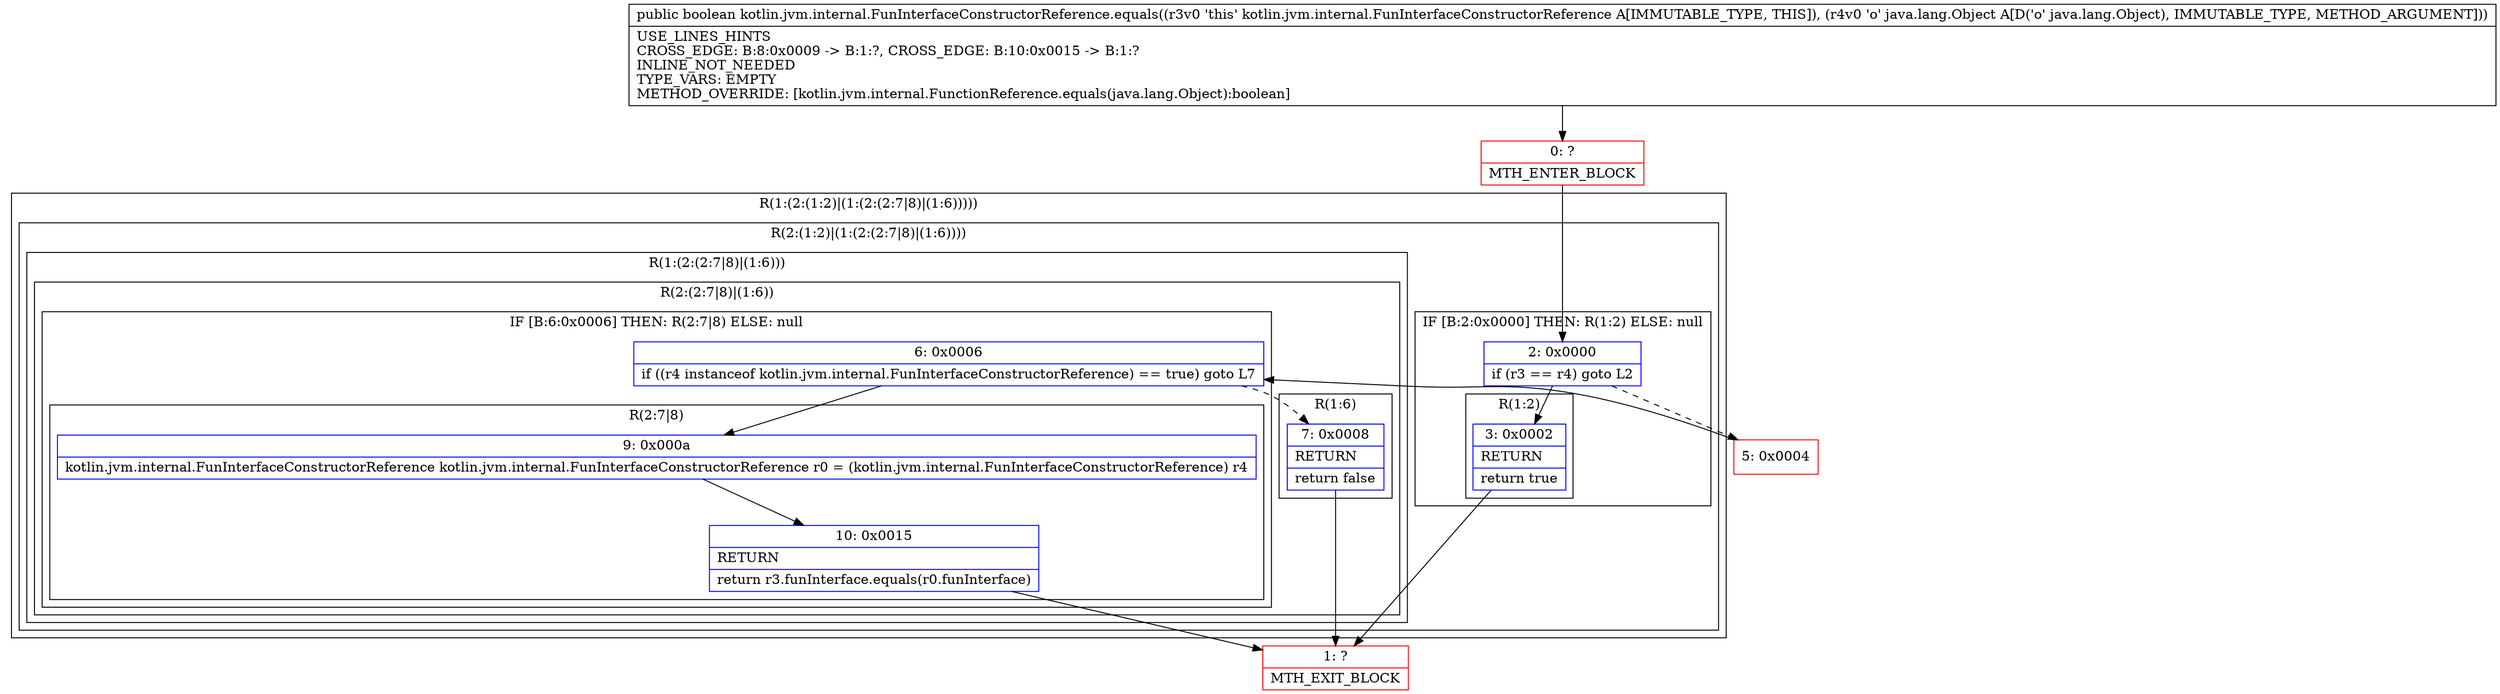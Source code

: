 digraph "CFG forkotlin.jvm.internal.FunInterfaceConstructorReference.equals(Ljava\/lang\/Object;)Z" {
subgraph cluster_Region_383780825 {
label = "R(1:(2:(1:2)|(1:(2:(2:7|8)|(1:6)))))";
node [shape=record,color=blue];
subgraph cluster_Region_905006712 {
label = "R(2:(1:2)|(1:(2:(2:7|8)|(1:6))))";
node [shape=record,color=blue];
subgraph cluster_IfRegion_231589710 {
label = "IF [B:2:0x0000] THEN: R(1:2) ELSE: null";
node [shape=record,color=blue];
Node_2 [shape=record,label="{2\:\ 0x0000|if (r3 == r4) goto L2\l}"];
subgraph cluster_Region_1433499520 {
label = "R(1:2)";
node [shape=record,color=blue];
Node_3 [shape=record,label="{3\:\ 0x0002|RETURN\l|return true\l}"];
}
}
subgraph cluster_Region_1136225336 {
label = "R(1:(2:(2:7|8)|(1:6)))";
node [shape=record,color=blue];
subgraph cluster_Region_2089052345 {
label = "R(2:(2:7|8)|(1:6))";
node [shape=record,color=blue];
subgraph cluster_IfRegion_521156560 {
label = "IF [B:6:0x0006] THEN: R(2:7|8) ELSE: null";
node [shape=record,color=blue];
Node_6 [shape=record,label="{6\:\ 0x0006|if ((r4 instanceof kotlin.jvm.internal.FunInterfaceConstructorReference) == true) goto L7\l}"];
subgraph cluster_Region_1553765123 {
label = "R(2:7|8)";
node [shape=record,color=blue];
Node_9 [shape=record,label="{9\:\ 0x000a|kotlin.jvm.internal.FunInterfaceConstructorReference kotlin.jvm.internal.FunInterfaceConstructorReference r0 = (kotlin.jvm.internal.FunInterfaceConstructorReference) r4\l}"];
Node_10 [shape=record,label="{10\:\ 0x0015|RETURN\l|return r3.funInterface.equals(r0.funInterface)\l}"];
}
}
subgraph cluster_Region_1090756293 {
label = "R(1:6)";
node [shape=record,color=blue];
Node_7 [shape=record,label="{7\:\ 0x0008|RETURN\l|return false\l}"];
}
}
}
}
}
Node_0 [shape=record,color=red,label="{0\:\ ?|MTH_ENTER_BLOCK\l}"];
Node_1 [shape=record,color=red,label="{1\:\ ?|MTH_EXIT_BLOCK\l}"];
Node_5 [shape=record,color=red,label="{5\:\ 0x0004}"];
MethodNode[shape=record,label="{public boolean kotlin.jvm.internal.FunInterfaceConstructorReference.equals((r3v0 'this' kotlin.jvm.internal.FunInterfaceConstructorReference A[IMMUTABLE_TYPE, THIS]), (r4v0 'o' java.lang.Object A[D('o' java.lang.Object), IMMUTABLE_TYPE, METHOD_ARGUMENT]))  | USE_LINES_HINTS\lCROSS_EDGE: B:8:0x0009 \-\> B:1:?, CROSS_EDGE: B:10:0x0015 \-\> B:1:?\lINLINE_NOT_NEEDED\lTYPE_VARS: EMPTY\lMETHOD_OVERRIDE: [kotlin.jvm.internal.FunctionReference.equals(java.lang.Object):boolean]\l}"];
MethodNode -> Node_0;Node_2 -> Node_3;
Node_2 -> Node_5[style=dashed];
Node_3 -> Node_1;
Node_6 -> Node_7[style=dashed];
Node_6 -> Node_9;
Node_9 -> Node_10;
Node_10 -> Node_1;
Node_7 -> Node_1;
Node_0 -> Node_2;
Node_5 -> Node_6;
}

